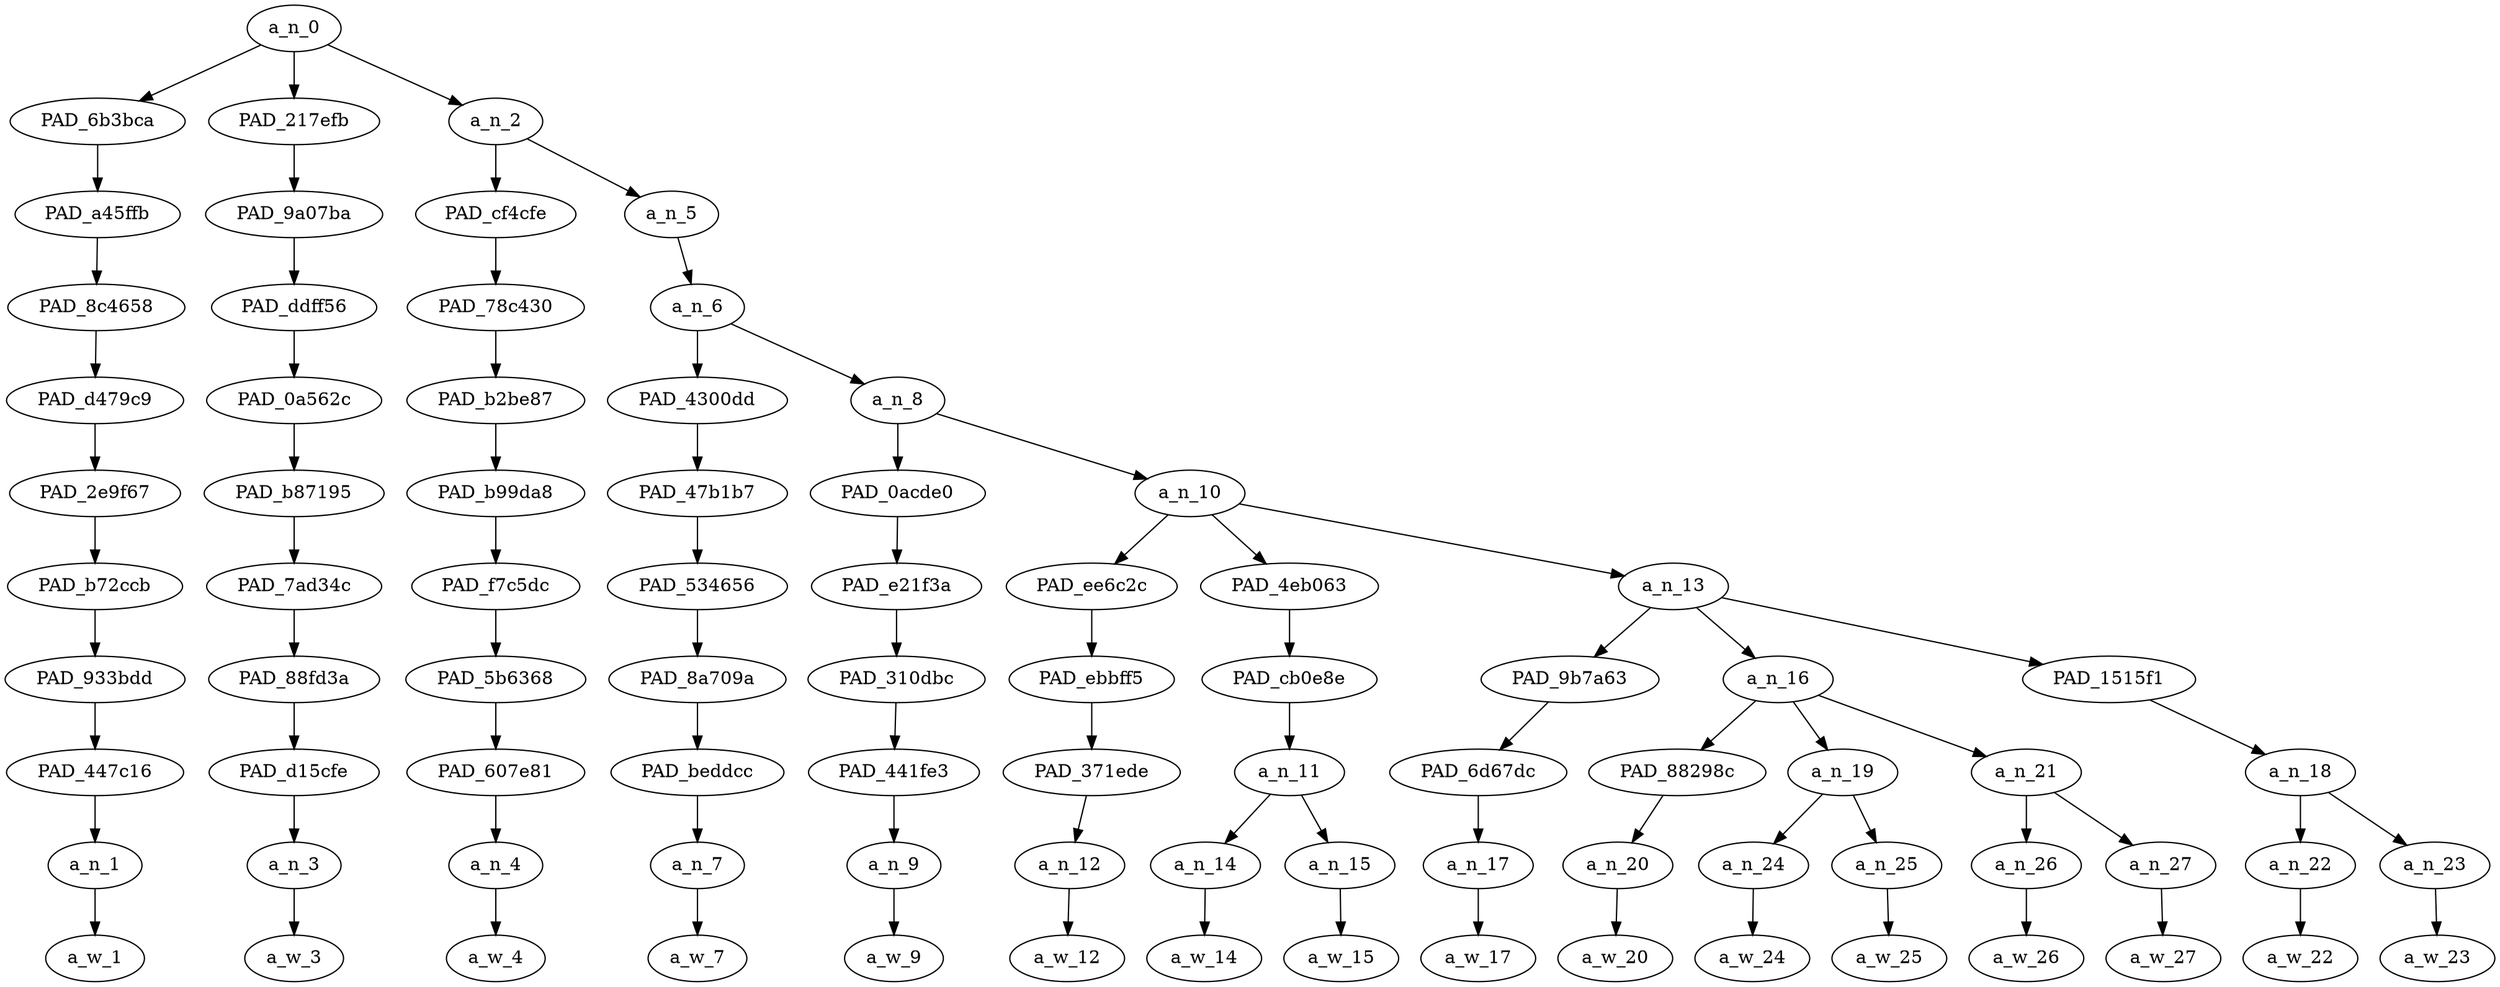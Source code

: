 strict digraph "" {
	a_n_0	[div_dir=1,
		index=0,
		level=10,
		pos="5.763888888888889,10!",
		text_span="[0, 1, 2, 3, 4, 5, 6, 7, 8, 9, 10, 11, 12, 13, 14, 15]",
		value=0.99999999];
	PAD_6b3bca	[div_dir=1,
		index=0,
		level=9,
		pos="0.0,9!",
		text_span="[0]",
		value=0.02669827];
	a_n_0 -> PAD_6b3bca;
	PAD_217efb	[div_dir=1,
		index=2,
		level=9,
		pos="15.0,9!",
		text_span="[15]",
		value=0.02580593];
	a_n_0 -> PAD_217efb;
	a_n_2	[div_dir=1,
		index=1,
		level=9,
		pos="2.2916666666666665,9!",
		text_span="[1, 2, 3, 4, 5, 6, 7, 8, 9, 10, 11, 12, 13, 14]",
		value=0.94733988];
	a_n_0 -> a_n_2;
	PAD_a45ffb	[div_dir=1,
		index=0,
		level=8,
		pos="0.0,8!",
		text_span="[0]",
		value=0.02669827];
	PAD_6b3bca -> PAD_a45ffb;
	PAD_8c4658	[div_dir=1,
		index=0,
		level=7,
		pos="0.0,7!",
		text_span="[0]",
		value=0.02669827];
	PAD_a45ffb -> PAD_8c4658;
	PAD_d479c9	[div_dir=1,
		index=0,
		level=6,
		pos="0.0,6!",
		text_span="[0]",
		value=0.02669827];
	PAD_8c4658 -> PAD_d479c9;
	PAD_2e9f67	[div_dir=1,
		index=0,
		level=5,
		pos="0.0,5!",
		text_span="[0]",
		value=0.02669827];
	PAD_d479c9 -> PAD_2e9f67;
	PAD_b72ccb	[div_dir=1,
		index=0,
		level=4,
		pos="0.0,4!",
		text_span="[0]",
		value=0.02669827];
	PAD_2e9f67 -> PAD_b72ccb;
	PAD_933bdd	[div_dir=1,
		index=0,
		level=3,
		pos="0.0,3!",
		text_span="[0]",
		value=0.02669827];
	PAD_b72ccb -> PAD_933bdd;
	PAD_447c16	[div_dir=1,
		index=0,
		level=2,
		pos="0.0,2!",
		text_span="[0]",
		value=0.02669827];
	PAD_933bdd -> PAD_447c16;
	a_n_1	[div_dir=1,
		index=0,
		level=1,
		pos="0.0,1!",
		text_span="[0]",
		value=0.02669827];
	PAD_447c16 -> a_n_1;
	a_w_1	[div_dir=0,
		index=0,
		level=0,
		pos="0,0!",
		text_span="[0]",
		value=i];
	a_n_1 -> a_w_1;
	PAD_9a07ba	[div_dir=1,
		index=3,
		level=8,
		pos="15.0,8!",
		text_span="[15]",
		value=0.02580593];
	PAD_217efb -> PAD_9a07ba;
	PAD_ddff56	[div_dir=1,
		index=3,
		level=7,
		pos="15.0,7!",
		text_span="[15]",
		value=0.02580593];
	PAD_9a07ba -> PAD_ddff56;
	PAD_0a562c	[div_dir=1,
		index=4,
		level=6,
		pos="15.0,6!",
		text_span="[15]",
		value=0.02580593];
	PAD_ddff56 -> PAD_0a562c;
	PAD_b87195	[div_dir=1,
		index=5,
		level=5,
		pos="15.0,5!",
		text_span="[15]",
		value=0.02580593];
	PAD_0a562c -> PAD_b87195;
	PAD_7ad34c	[div_dir=1,
		index=7,
		level=4,
		pos="15.0,4!",
		text_span="[15]",
		value=0.02580593];
	PAD_b87195 -> PAD_7ad34c;
	PAD_88fd3a	[div_dir=1,
		index=9,
		level=3,
		pos="15.0,3!",
		text_span="[15]",
		value=0.02580593];
	PAD_7ad34c -> PAD_88fd3a;
	PAD_d15cfe	[div_dir=1,
		index=11,
		level=2,
		pos="15.0,2!",
		text_span="[15]",
		value=0.02580593];
	PAD_88fd3a -> PAD_d15cfe;
	a_n_3	[div_dir=1,
		index=15,
		level=1,
		pos="15.0,1!",
		text_span="[15]",
		value=0.02580593];
	PAD_d15cfe -> a_n_3;
	a_w_3	[div_dir=0,
		index=15,
		level=0,
		pos="15,0!",
		text_span="[15]",
		value=and3];
	a_n_3 -> a_w_3;
	PAD_cf4cfe	[div_dir=-1,
		index=1,
		level=8,
		pos="1.0,8!",
		text_span="[1]",
		value=0.03285055];
	a_n_2 -> PAD_cf4cfe;
	a_n_5	[div_dir=1,
		index=2,
		level=8,
		pos="3.583333333333333,8!",
		text_span="[2, 3, 4, 5, 6, 7, 8, 9, 10, 11, 12, 13, 14]",
		value=0.91435051];
	a_n_2 -> a_n_5;
	PAD_78c430	[div_dir=-1,
		index=1,
		level=7,
		pos="1.0,7!",
		text_span="[1]",
		value=0.03285055];
	PAD_cf4cfe -> PAD_78c430;
	PAD_b2be87	[div_dir=-1,
		index=1,
		level=6,
		pos="1.0,6!",
		text_span="[1]",
		value=0.03285055];
	PAD_78c430 -> PAD_b2be87;
	PAD_b99da8	[div_dir=-1,
		index=1,
		level=5,
		pos="1.0,5!",
		text_span="[1]",
		value=0.03285055];
	PAD_b2be87 -> PAD_b99da8;
	PAD_f7c5dc	[div_dir=-1,
		index=1,
		level=4,
		pos="1.0,4!",
		text_span="[1]",
		value=0.03285055];
	PAD_b99da8 -> PAD_f7c5dc;
	PAD_5b6368	[div_dir=-1,
		index=1,
		level=3,
		pos="1.0,3!",
		text_span="[1]",
		value=0.03285055];
	PAD_f7c5dc -> PAD_5b6368;
	PAD_607e81	[div_dir=-1,
		index=1,
		level=2,
		pos="1.0,2!",
		text_span="[1]",
		value=0.03285055];
	PAD_5b6368 -> PAD_607e81;
	a_n_4	[div_dir=-1,
		index=1,
		level=1,
		pos="1.0,1!",
		text_span="[1]",
		value=0.03285055];
	PAD_607e81 -> a_n_4;
	a_w_4	[div_dir=0,
		index=1,
		level=0,
		pos="1,0!",
		text_span="[1]",
		value=want];
	a_n_4 -> a_w_4;
	a_n_6	[div_dir=1,
		index=2,
		level=7,
		pos="3.583333333333333,7!",
		text_span="[2, 3, 4, 5, 6, 7, 8, 9, 10, 11, 12, 13, 14]",
		value=0.91420222];
	a_n_5 -> a_n_6;
	PAD_4300dd	[div_dir=1,
		index=2,
		level=6,
		pos="2.0,6!",
		text_span="[2]",
		value=0.02199413];
	a_n_6 -> PAD_4300dd;
	a_n_8	[div_dir=1,
		index=3,
		level=6,
		pos="5.166666666666666,6!",
		text_span="[3, 4, 5, 6, 7, 8, 9, 10, 11, 12, 13, 14]",
		value=0.89205980];
	a_n_6 -> a_n_8;
	PAD_47b1b7	[div_dir=1,
		index=2,
		level=5,
		pos="2.0,5!",
		text_span="[2]",
		value=0.02199413];
	PAD_4300dd -> PAD_47b1b7;
	PAD_534656	[div_dir=1,
		index=2,
		level=4,
		pos="2.0,4!",
		text_span="[2]",
		value=0.02199413];
	PAD_47b1b7 -> PAD_534656;
	PAD_8a709a	[div_dir=1,
		index=2,
		level=3,
		pos="2.0,3!",
		text_span="[2]",
		value=0.02199413];
	PAD_534656 -> PAD_8a709a;
	PAD_beddcc	[div_dir=1,
		index=2,
		level=2,
		pos="2.0,2!",
		text_span="[2]",
		value=0.02199413];
	PAD_8a709a -> PAD_beddcc;
	a_n_7	[div_dir=1,
		index=2,
		level=1,
		pos="2.0,1!",
		text_span="[2]",
		value=0.02199413];
	PAD_beddcc -> a_n_7;
	a_w_7	[div_dir=0,
		index=2,
		level=0,
		pos="2,0!",
		text_span="[2]",
		value=to];
	a_n_7 -> a_w_7;
	PAD_0acde0	[div_dir=1,
		index=3,
		level=5,
		pos="3.0,5!",
		text_span="[3]",
		value=0.04983355];
	a_n_8 -> PAD_0acde0;
	a_n_10	[div_dir=1,
		index=4,
		level=5,
		pos="7.333333333333333,5!",
		text_span="[4, 5, 6, 7, 8, 9, 10, 11, 12, 13, 14]",
		value=0.84209751];
	a_n_8 -> a_n_10;
	PAD_e21f3a	[div_dir=1,
		index=3,
		level=4,
		pos="3.0,4!",
		text_span="[3]",
		value=0.04983355];
	PAD_0acde0 -> PAD_e21f3a;
	PAD_310dbc	[div_dir=1,
		index=3,
		level=3,
		pos="3.0,3!",
		text_span="[3]",
		value=0.04983355];
	PAD_e21f3a -> PAD_310dbc;
	PAD_441fe3	[div_dir=1,
		index=3,
		level=2,
		pos="3.0,2!",
		text_span="[3]",
		value=0.04983355];
	PAD_310dbc -> PAD_441fe3;
	a_n_9	[div_dir=1,
		index=3,
		level=1,
		pos="3.0,1!",
		text_span="[3]",
		value=0.04983355];
	PAD_441fe3 -> a_n_9;
	a_w_9	[div_dir=0,
		index=3,
		level=0,
		pos="3,0!",
		text_span="[3]",
		value=try];
	a_n_9 -> a_w_9;
	PAD_ee6c2c	[div_dir=1,
		index=5,
		level=4,
		pos="6.0,4!",
		text_span="[6]",
		value=0.02904857];
	a_n_10 -> PAD_ee6c2c;
	PAD_4eb063	[div_dir=-1,
		index=4,
		level=4,
		pos="4.5,4!",
		text_span="[4, 5]",
		value=0.34280140];
	a_n_10 -> PAD_4eb063;
	a_n_13	[div_dir=1,
		index=6,
		level=4,
		pos="11.5,4!",
		text_span="[7, 8, 9, 10, 11, 12, 13, 14]",
		value=0.47015814];
	a_n_10 -> a_n_13;
	PAD_ebbff5	[div_dir=1,
		index=5,
		level=3,
		pos="6.0,3!",
		text_span="[6]",
		value=0.02904857];
	PAD_ee6c2c -> PAD_ebbff5;
	PAD_371ede	[div_dir=1,
		index=5,
		level=2,
		pos="6.0,2!",
		text_span="[6]",
		value=0.02904857];
	PAD_ebbff5 -> PAD_371ede;
	a_n_12	[div_dir=1,
		index=6,
		level=1,
		pos="6.0,1!",
		text_span="[6]",
		value=0.02904857];
	PAD_371ede -> a_n_12;
	a_w_12	[div_dir=0,
		index=6,
		level=0,
		pos="6,0!",
		text_span="[6]",
		value=and];
	a_n_12 -> a_w_12;
	PAD_cb0e8e	[div_dir=-1,
		index=4,
		level=3,
		pos="4.5,3!",
		text_span="[4, 5]",
		value=0.34280140];
	PAD_4eb063 -> PAD_cb0e8e;
	a_n_11	[div_dir=-1,
		index=4,
		level=2,
		pos="4.5,2!",
		text_span="[4, 5]",
		value=0.34280140];
	PAD_cb0e8e -> a_n_11;
	a_n_14	[div_dir=1,
		index=4,
		level=1,
		pos="4.0,1!",
		text_span="[4]",
		value=0.08058517];
	a_n_11 -> a_n_14;
	a_n_15	[div_dir=-1,
		index=5,
		level=1,
		pos="5.0,1!",
		text_span="[5]",
		value=0.26185541];
	a_n_11 -> a_n_15;
	a_w_14	[div_dir=0,
		index=4,
		level=0,
		pos="4,0!",
		text_span="[4]",
		value=edible];
	a_n_14 -> a_w_14;
	a_w_15	[div_dir=0,
		index=5,
		level=0,
		pos="5,0!",
		text_span="[5]",
		value=slime];
	a_n_15 -> a_w_15;
	PAD_9b7a63	[div_dir=1,
		index=7,
		level=3,
		pos="12.0,3!",
		text_span="[12]",
		value=0.02172165];
	a_n_13 -> PAD_9b7a63;
	a_n_16	[div_dir=1,
		index=6,
		level=3,
		pos="9.0,3!",
		text_span="[7, 8, 9, 10, 11]",
		value=0.34002588];
	a_n_13 -> a_n_16;
	PAD_1515f1	[div_dir=-1,
		index=8,
		level=3,
		pos="13.5,3!",
		text_span="[13, 14]",
		value=0.10814332];
	a_n_13 -> PAD_1515f1;
	PAD_6d67dc	[div_dir=1,
		index=9,
		level=2,
		pos="12.0,2!",
		text_span="[12]",
		value=0.02172165];
	PAD_9b7a63 -> PAD_6d67dc;
	a_n_17	[div_dir=1,
		index=12,
		level=1,
		pos="12.0,1!",
		text_span="[12]",
		value=0.02172165];
	PAD_6d67dc -> a_n_17;
	a_w_17	[div_dir=0,
		index=12,
		level=0,
		pos="12,0!",
		text_span="[12]",
		value=and2];
	a_n_17 -> a_w_17;
	PAD_88298c	[div_dir=1,
		index=7,
		level=2,
		pos="9.0,2!",
		text_span="[9]",
		value=0.02218120];
	a_n_16 -> PAD_88298c;
	a_n_19	[div_dir=1,
		index=6,
		level=2,
		pos="7.5,2!",
		text_span="[7, 8]",
		value=0.17374283];
	a_n_16 -> a_n_19;
	a_n_21	[div_dir=1,
		index=8,
		level=2,
		pos="10.5,2!",
		text_span="[10, 11]",
		value=0.14381817];
	a_n_16 -> a_n_21;
	a_n_20	[div_dir=1,
		index=9,
		level=1,
		pos="9.0,1!",
		text_span="[9]",
		value=0.02218120];
	PAD_88298c -> a_n_20;
	a_w_20	[div_dir=0,
		index=9,
		level=0,
		pos="9,0!",
		text_span="[9]",
		value=and1];
	a_n_20 -> a_w_20;
	a_n_24	[div_dir=1,
		index=7,
		level=1,
		pos="7.0,1!",
		text_span="[7]",
		value=0.04510682];
	a_n_19 -> a_n_24;
	a_n_25	[div_dir=1,
		index=8,
		level=1,
		pos="8.0,1!",
		text_span="[8]",
		value=0.12840772];
	a_n_19 -> a_n_25;
	a_w_24	[div_dir=0,
		index=7,
		level=0,
		pos="7,0!",
		text_span="[7]",
		value=edible1];
	a_n_24 -> a_w_24;
	a_w_25	[div_dir=0,
		index=8,
		level=0,
		pos="8,0!",
		text_span="[8]",
		value=hairbrushes];
	a_n_25 -> a_w_25;
	a_n_26	[div_dir=-1,
		index=10,
		level=1,
		pos="10.0,1!",
		text_span="[10]",
		value=0.04926951];
	a_n_21 -> a_n_26;
	a_n_27	[div_dir=1,
		index=11,
		level=1,
		pos="11.0,1!",
		text_span="[11]",
		value=0.09439459];
	a_n_21 -> a_n_27;
	a_w_26	[div_dir=0,
		index=10,
		level=0,
		pos="10,0!",
		text_span="[10]",
		value=edible2];
	a_n_26 -> a_w_26;
	a_w_27	[div_dir=0,
		index=11,
		level=0,
		pos="11,0!",
		text_span="[11]",
		value=iphones];
	a_n_27 -> a_w_27;
	a_n_18	[div_dir=-1,
		index=10,
		level=2,
		pos="13.5,2!",
		text_span="[13, 14]",
		value=0.10814332];
	PAD_1515f1 -> a_n_18;
	a_n_22	[div_dir=1,
		index=13,
		level=1,
		pos="13.0,1!",
		text_span="[13]",
		value=0.05186648];
	a_n_18 -> a_n_22;
	a_n_23	[div_dir=-1,
		index=14,
		level=1,
		pos="14.0,1!",
		text_span="[14]",
		value=0.05626169];
	a_n_18 -> a_n_23;
	a_w_22	[div_dir=0,
		index=13,
		level=0,
		pos="13,0!",
		text_span="[13]",
		value=edible3];
	a_n_22 -> a_w_22;
	a_w_23	[div_dir=0,
		index=14,
		level=0,
		pos="14,0!",
		text_span="[14]",
		value=shoes];
	a_n_23 -> a_w_23;
}
